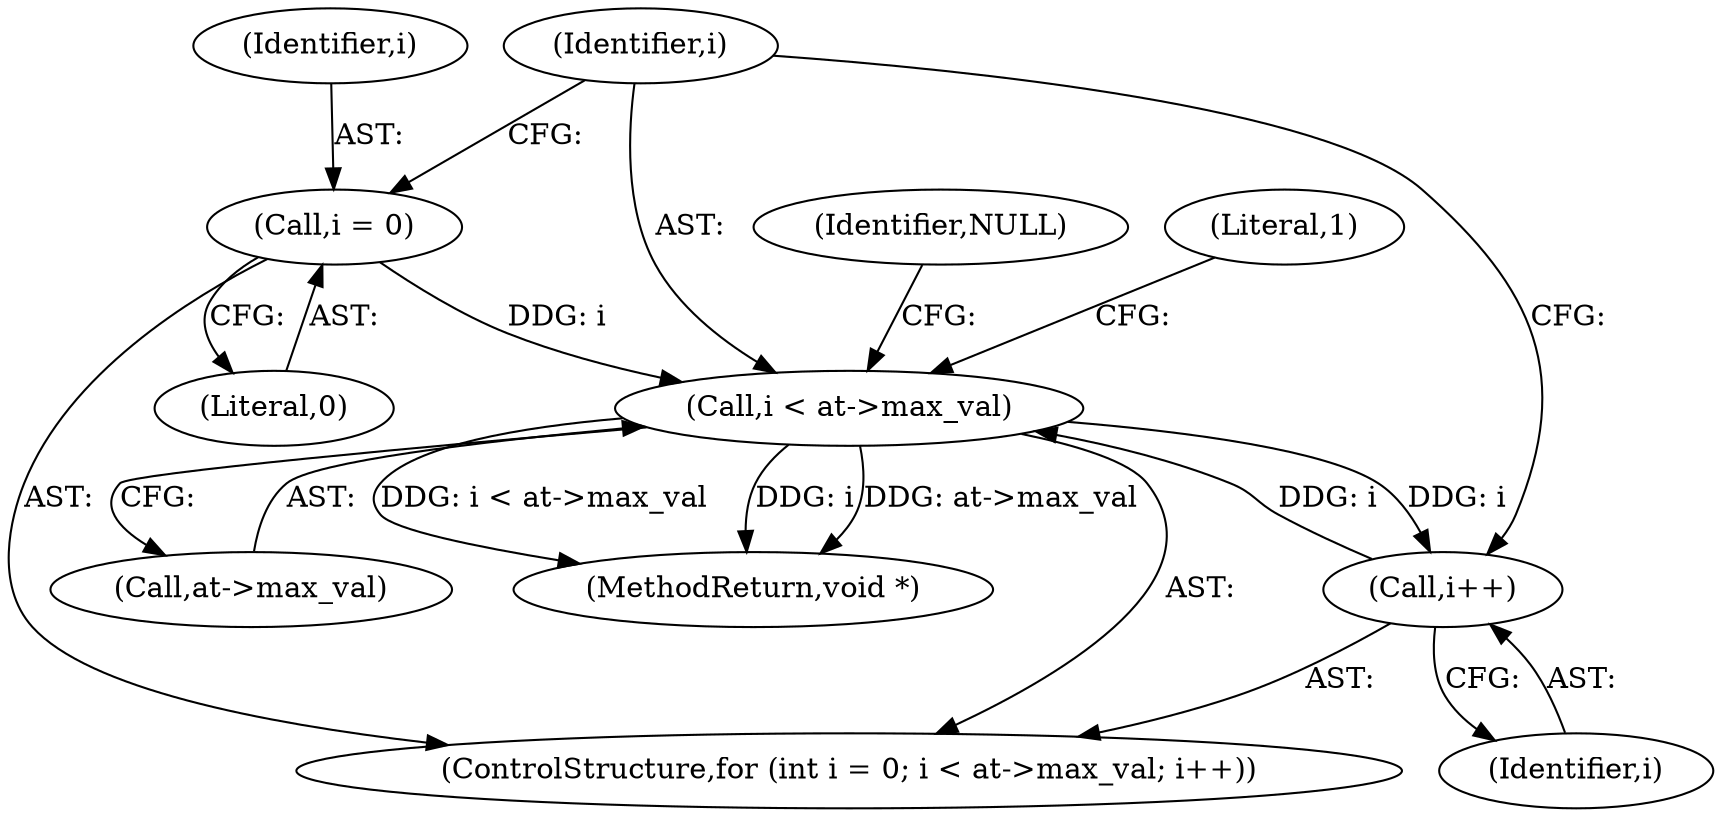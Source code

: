 digraph "0_Android_472271b153c5dc53c28beac55480a8d8434b2d5c_67@pointer" {
"1000114" [label="(Call,i < at->max_val)"];
"1000111" [label="(Call,i = 0)"];
"1000119" [label="(Call,i++)"];
"1000114" [label="(Call,i < at->max_val)"];
"1000109" [label="(ControlStructure,for (int i = 0; i < at->max_val; i++))"];
"1000133" [label="(Identifier,NULL)"];
"1000112" [label="(Identifier,i)"];
"1000111" [label="(Call,i = 0)"];
"1000113" [label="(Literal,0)"];
"1000119" [label="(Call,i++)"];
"1000120" [label="(Identifier,i)"];
"1000124" [label="(Literal,1)"];
"1000116" [label="(Call,at->max_val)"];
"1000114" [label="(Call,i < at->max_val)"];
"1000134" [label="(MethodReturn,void *)"];
"1000115" [label="(Identifier,i)"];
"1000114" -> "1000109"  [label="AST: "];
"1000114" -> "1000116"  [label="CFG: "];
"1000115" -> "1000114"  [label="AST: "];
"1000116" -> "1000114"  [label="AST: "];
"1000124" -> "1000114"  [label="CFG: "];
"1000133" -> "1000114"  [label="CFG: "];
"1000114" -> "1000134"  [label="DDG: i < at->max_val"];
"1000114" -> "1000134"  [label="DDG: i"];
"1000114" -> "1000134"  [label="DDG: at->max_val"];
"1000111" -> "1000114"  [label="DDG: i"];
"1000119" -> "1000114"  [label="DDG: i"];
"1000114" -> "1000119"  [label="DDG: i"];
"1000111" -> "1000109"  [label="AST: "];
"1000111" -> "1000113"  [label="CFG: "];
"1000112" -> "1000111"  [label="AST: "];
"1000113" -> "1000111"  [label="AST: "];
"1000115" -> "1000111"  [label="CFG: "];
"1000119" -> "1000109"  [label="AST: "];
"1000119" -> "1000120"  [label="CFG: "];
"1000120" -> "1000119"  [label="AST: "];
"1000115" -> "1000119"  [label="CFG: "];
}
